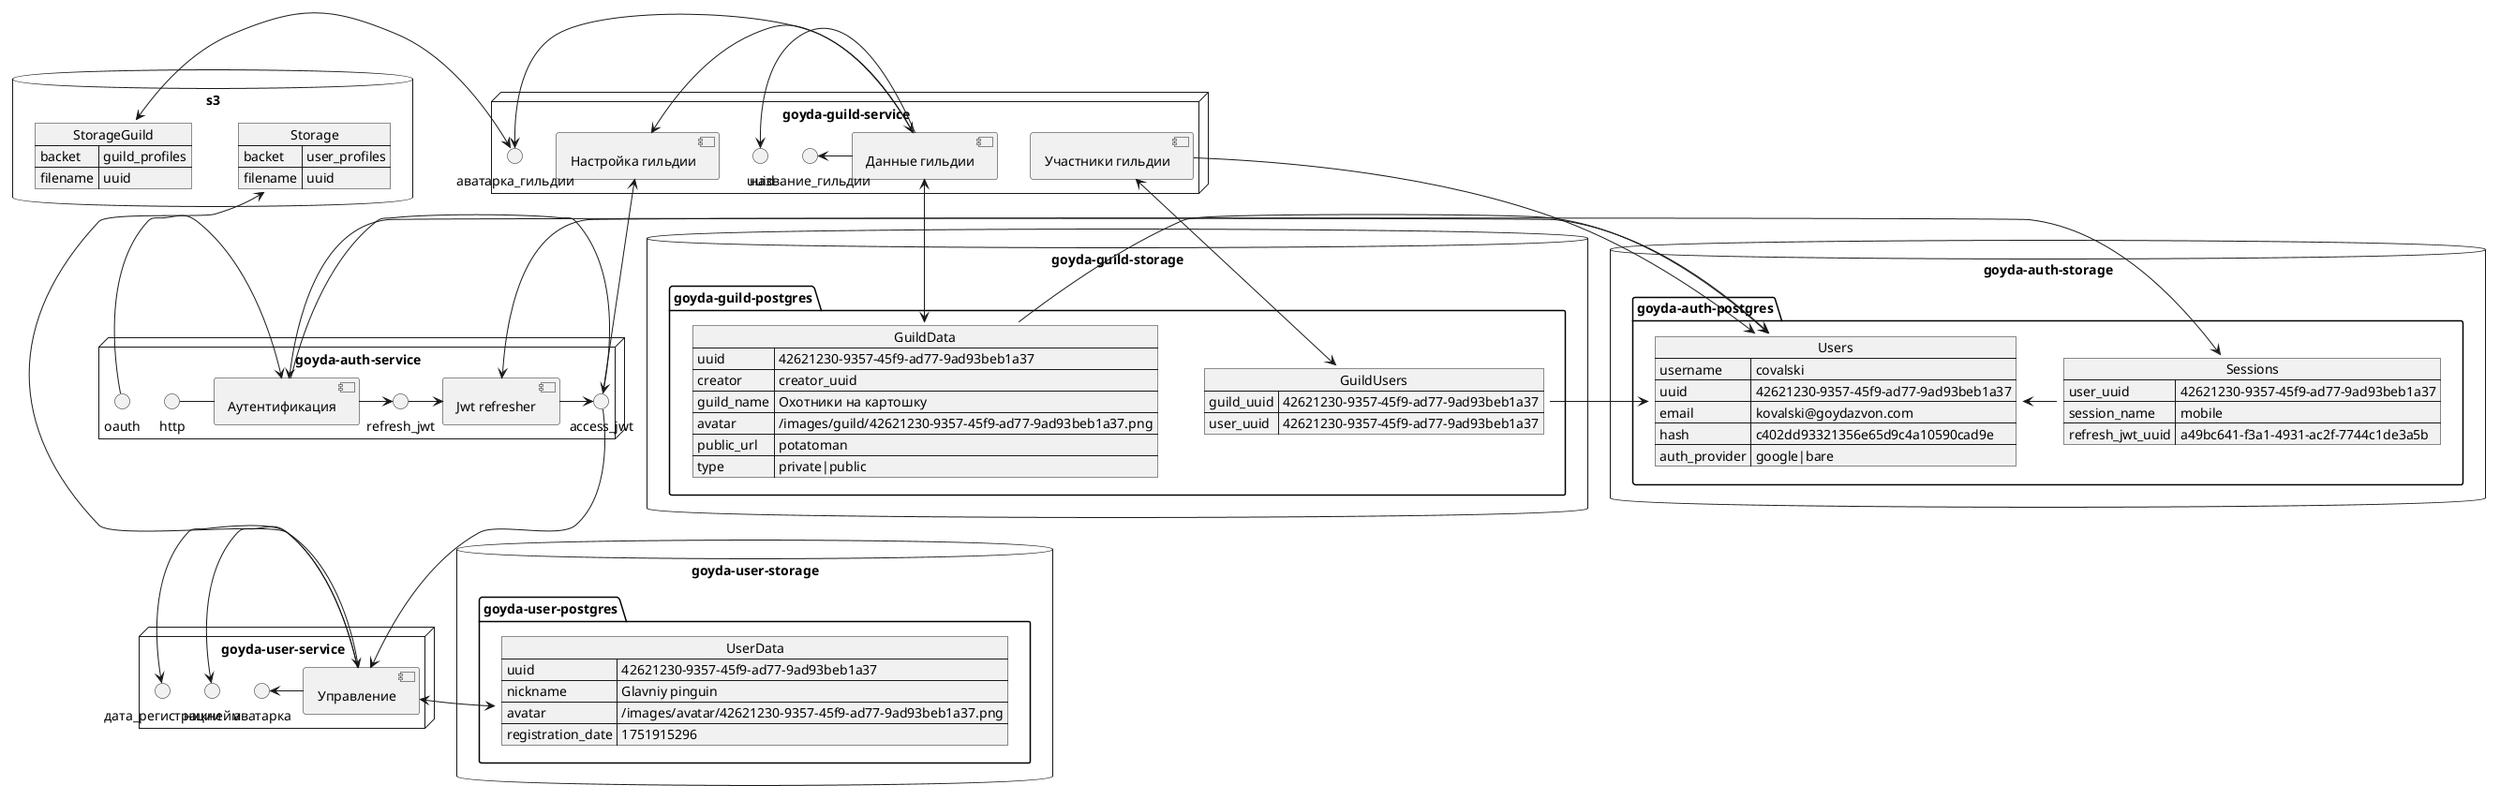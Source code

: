 @startuml
database "s3" {
  json Storage {
    "backet": "user_profiles",
    "filename": "uuid"
  }
  json StorageGuild {
    "backet": "guild_profiles",
    "filename": "uuid"
  }
}


node "goyda-auth-service" {
  [Аутентификация] -> access_jwt
  [Аутентификация] -> refresh_jwt
  http - [Аутентификация]
  oauth -> [Аутентификация]
  refresh_jwt -> [Jwt refresher]
  [Jwt refresher] -> access_jwt
}

database "goyda-auth-storage" {
  folder "goyda-auth-postgres" {
    json Users {
      "username":"covalski",
      "uuid": "42621230-9357-45f9-ad77-9ad93beb1a37",
      "email": "kovalski@goydazvon.com",
      "hash": "c402dd93321356e65d9c4a10590cad9e",
      "auth_provider": "google|bare"
    }
    json Sessions {
      "user_uuid": "42621230-9357-45f9-ad77-9ad93beb1a37",
      "session_name": "mobile",
      "refresh_jwt_uuid": "a49bc641-f3a1-4931-ac2f-7744c1de3a5b"
    }
    [Users] <- [Sessions]
  }
}

[Аутентификация] <-> [Users]
[Jwt refresher] <-> [Sessions]


node "goyda-user-service" {
  аватарка <- [Управление] 
  никнейм <- [Управление]
  дата_регистрации <- [Управление]
  access_jwt --> [Управление]
}

[Storage] <-> [Управление]

database "goyda-user-storage" {
  folder "goyda-user-postgres" {
    json UserData {
      "uuid":"42621230-9357-45f9-ad77-9ad93beb1a37",
      "nickname": "Glavniy pinguin",
      "avatar": "/images/avatar/42621230-9357-45f9-ad77-9ad93beb1a37.png",
      "registration_date": "1751915296"
    }
  }
}

[Управление] <-> [UserData]


node "goyda-guild-service" {
  [Настройка гильдии] <-- access_jwt
  [Настройка гильдии] <-> [Данные гильдии] 
  uuid <- [Данные гильдии] 
  аватарка_гильдии <- [Данные гильдии]
  аватарка_гильдии <-> [StorageGuild]
  название_гильдии <- [Данные гильдии]
  [Участники гильдии] -> [Users]
}

database "goyda-guild-storage" {
  folder "goyda-guild-postgres" {
    json GuildData {
      "uuid": "42621230-9357-45f9-ad77-9ad93beb1a37",
      "creator": "creator_uuid",
      "guild_name": "Охотники на картошку",
      "avatar": "/images/guild/42621230-9357-45f9-ad77-9ad93beb1a37.png",
      "public_url": "potatoman",
      "type": "private|public"
    }
    json GuildUsers {
      "guild_uuid": "42621230-9357-45f9-ad77-9ad93beb1a37",
      "user_uuid": "42621230-9357-45f9-ad77-9ad93beb1a37"
    }
  }
}
[Данные гильдии] <-> [GuildData]
[Участники гильдии] <-> [GuildUsers]
[GuildUsers] -> [Users]
[GuildData] -> [Users]
@enduml
